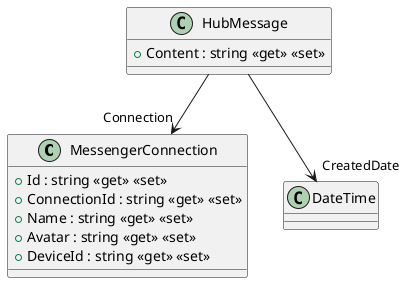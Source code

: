 @startuml
class MessengerConnection {
    + Id : string <<get>> <<set>>
    + ConnectionId : string <<get>> <<set>>
    + Name : string <<get>> <<set>>
    + Avatar : string <<get>> <<set>>
    + DeviceId : string <<get>> <<set>>
}
class HubMessage {
    + Content : string <<get>> <<set>>
}
HubMessage --> "Connection" MessengerConnection
HubMessage --> "CreatedDate" DateTime
@enduml
